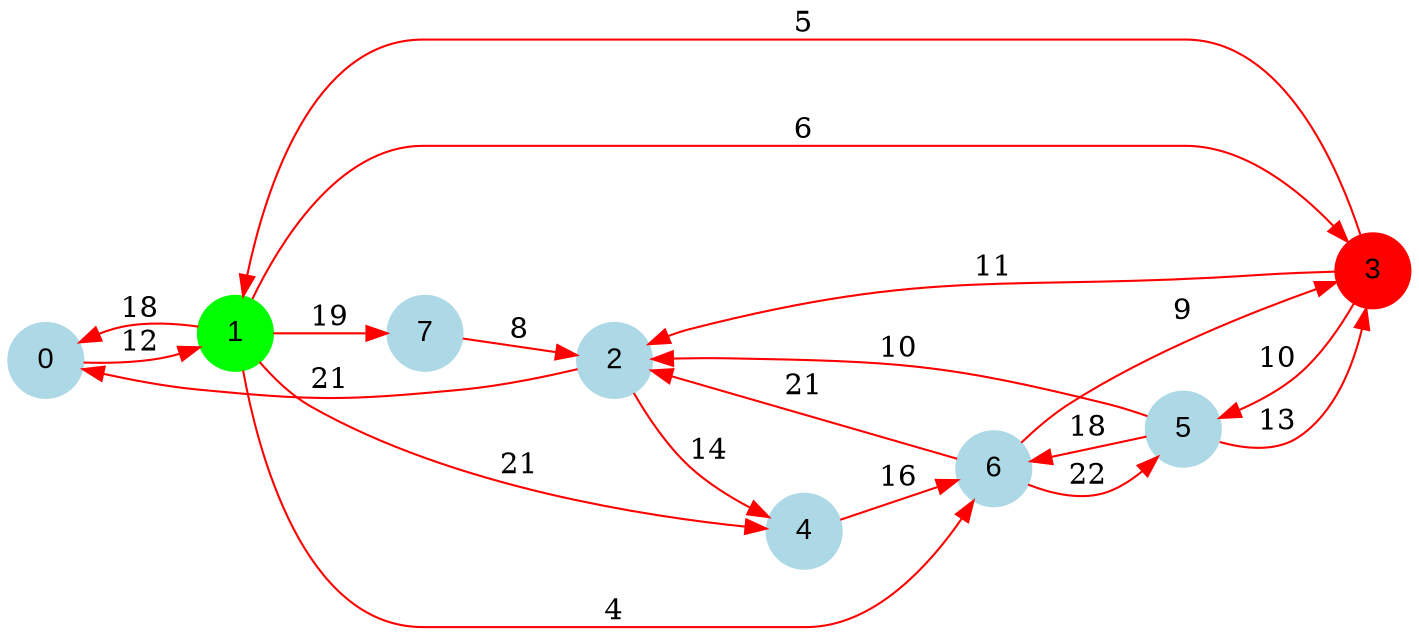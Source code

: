digraph graphe {
rankdir = LR;
edge [color=red];
0 [fontname="Arial", shape = circle, color=lightblue, style=filled];
1 [fontname="Arial", shape = circle, color=green, style=filled];
2 [fontname="Arial", shape = circle, color=lightblue, style=filled];
3 [fontname="Arial", shape = circle, color=red, style=filled];
4 [fontname="Arial", shape = circle, color=lightblue, style=filled];
5 [fontname="Arial", shape = circle, color=lightblue, style=filled];
6 [fontname="Arial", shape = circle, color=lightblue, style=filled];
7 [fontname="Arial", shape = circle, color=lightblue, style=filled];
	0 -> 1 [label = "12"];
	1 -> 0 [label = "18"];
	1 -> 3 [label = "6"];
	1 -> 4 [label = "21"];
	1 -> 6 [label = "4"];
	1 -> 7 [label = "19"];
	2 -> 0 [label = "21"];
	2 -> 4 [label = "14"];
	3 -> 1 [label = "5"];
	3 -> 2 [label = "11"];
	3 -> 5 [label = "10"];
	4 -> 6 [label = "16"];
	5 -> 2 [label = "10"];
	5 -> 3 [label = "13"];
	5 -> 6 [label = "18"];
	6 -> 2 [label = "21"];
	6 -> 3 [label = "9"];
	6 -> 5 [label = "22"];
	7 -> 2 [label = "8"];
}